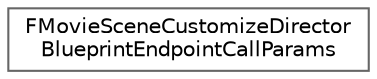 digraph "Graphical Class Hierarchy"
{
 // INTERACTIVE_SVG=YES
 // LATEX_PDF_SIZE
  bgcolor="transparent";
  edge [fontname=Helvetica,fontsize=10,labelfontname=Helvetica,labelfontsize=10];
  node [fontname=Helvetica,fontsize=10,shape=box,height=0.2,width=0.4];
  rankdir="LR";
  Node0 [id="Node000000",label="FMovieSceneCustomizeDirector\lBlueprintEndpointCallParams",height=0.2,width=0.4,color="grey40", fillcolor="white", style="filled",URL="$dd/db2/structFMovieSceneCustomizeDirectorBlueprintEndpointCallParams.html",tooltip="Parameters for endpoint call customization callback."];
}
